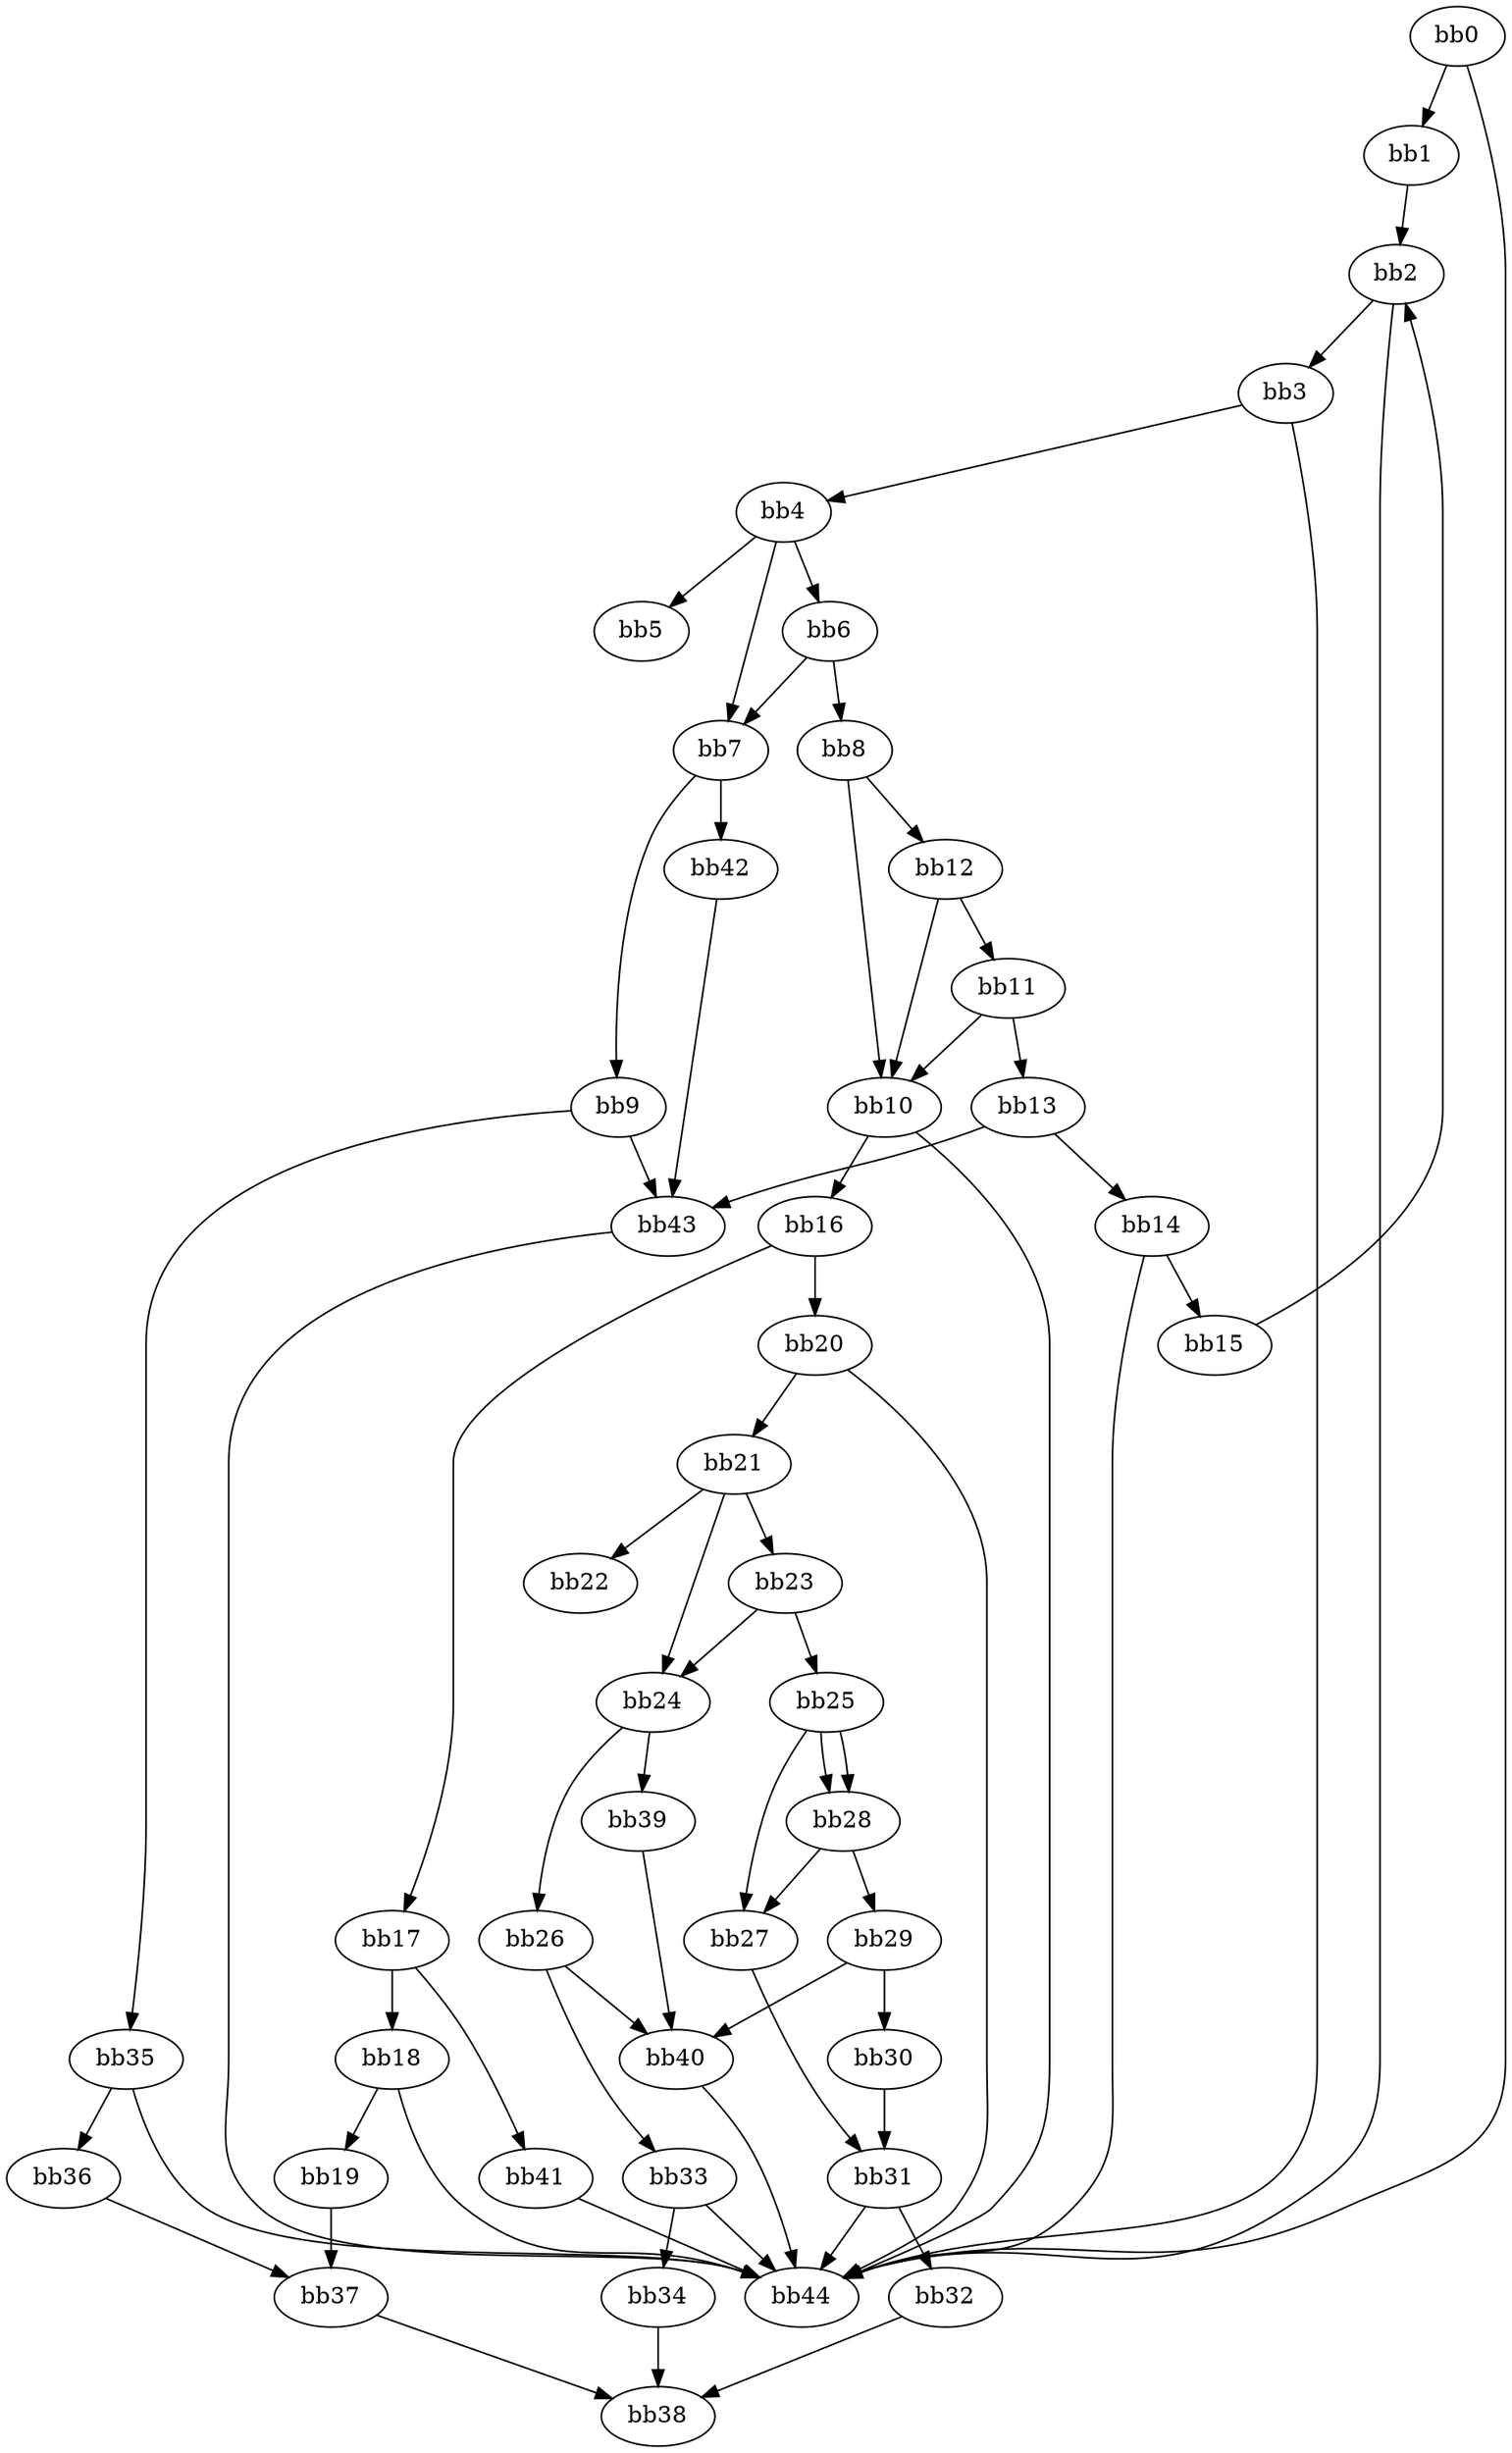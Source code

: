 digraph {
    0 [ label = "bb0\l" ]
    1 [ label = "bb1\l" ]
    2 [ label = "bb2\l" ]
    3 [ label = "bb3\l" ]
    4 [ label = "bb4\l" ]
    5 [ label = "bb5\l" ]
    6 [ label = "bb6\l" ]
    7 [ label = "bb7\l" ]
    8 [ label = "bb8\l" ]
    9 [ label = "bb9\l" ]
    10 [ label = "bb10\l" ]
    11 [ label = "bb11\l" ]
    12 [ label = "bb12\l" ]
    13 [ label = "bb13\l" ]
    14 [ label = "bb14\l" ]
    15 [ label = "bb15\l" ]
    16 [ label = "bb16\l" ]
    17 [ label = "bb17\l" ]
    18 [ label = "bb18\l" ]
    19 [ label = "bb19\l" ]
    20 [ label = "bb20\l" ]
    21 [ label = "bb21\l" ]
    22 [ label = "bb22\l" ]
    23 [ label = "bb23\l" ]
    24 [ label = "bb24\l" ]
    25 [ label = "bb25\l" ]
    26 [ label = "bb26\l" ]
    27 [ label = "bb27\l" ]
    28 [ label = "bb28\l" ]
    29 [ label = "bb29\l" ]
    30 [ label = "bb30\l" ]
    31 [ label = "bb31\l" ]
    32 [ label = "bb32\l" ]
    33 [ label = "bb33\l" ]
    34 [ label = "bb34\l" ]
    35 [ label = "bb35\l" ]
    36 [ label = "bb36\l" ]
    37 [ label = "bb37\l" ]
    38 [ label = "bb38\l" ]
    39 [ label = "bb39\l" ]
    40 [ label = "bb40\l" ]
    41 [ label = "bb41\l" ]
    42 [ label = "bb42\l" ]
    43 [ label = "bb43\l" ]
    44 [ label = "bb44\l" ]
    0 -> 1 [ ]
    0 -> 44 [ ]
    1 -> 2 [ ]
    2 -> 3 [ ]
    2 -> 44 [ ]
    3 -> 4 [ ]
    3 -> 44 [ ]
    4 -> 5 [ ]
    4 -> 6 [ ]
    4 -> 7 [ ]
    6 -> 7 [ ]
    6 -> 8 [ ]
    7 -> 9 [ ]
    7 -> 42 [ ]
    8 -> 10 [ ]
    8 -> 12 [ ]
    9 -> 35 [ ]
    9 -> 43 [ ]
    10 -> 16 [ ]
    10 -> 44 [ ]
    11 -> 10 [ ]
    11 -> 13 [ ]
    12 -> 10 [ ]
    12 -> 11 [ ]
    13 -> 14 [ ]
    13 -> 43 [ ]
    14 -> 15 [ ]
    14 -> 44 [ ]
    15 -> 2 [ ]
    16 -> 17 [ ]
    16 -> 20 [ ]
    17 -> 18 [ ]
    17 -> 41 [ ]
    18 -> 19 [ ]
    18 -> 44 [ ]
    19 -> 37 [ ]
    20 -> 21 [ ]
    20 -> 44 [ ]
    21 -> 22 [ ]
    21 -> 23 [ ]
    21 -> 24 [ ]
    23 -> 24 [ ]
    23 -> 25 [ ]
    24 -> 26 [ ]
    24 -> 39 [ ]
    25 -> 27 [ ]
    25 -> 28 [ ]
    25 -> 28 [ ]
    26 -> 33 [ ]
    26 -> 40 [ ]
    27 -> 31 [ ]
    28 -> 27 [ ]
    28 -> 29 [ ]
    29 -> 30 [ ]
    29 -> 40 [ ]
    30 -> 31 [ ]
    31 -> 32 [ ]
    31 -> 44 [ ]
    32 -> 38 [ ]
    33 -> 34 [ ]
    33 -> 44 [ ]
    34 -> 38 [ ]
    35 -> 36 [ ]
    35 -> 44 [ ]
    36 -> 37 [ ]
    37 -> 38 [ ]
    39 -> 40 [ ]
    40 -> 44 [ ]
    41 -> 44 [ ]
    42 -> 43 [ ]
    43 -> 44 [ ]
}

